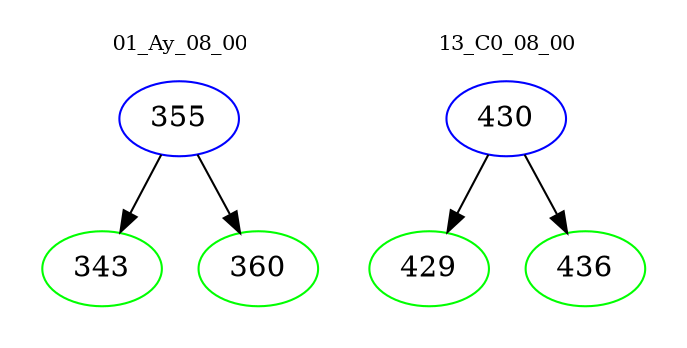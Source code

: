 digraph{
subgraph cluster_0 {
color = white
label = "01_Ay_08_00";
fontsize=10;
T0_355 [label="355", color="blue"]
T0_355 -> T0_343 [color="black"]
T0_343 [label="343", color="green"]
T0_355 -> T0_360 [color="black"]
T0_360 [label="360", color="green"]
}
subgraph cluster_1 {
color = white
label = "13_C0_08_00";
fontsize=10;
T1_430 [label="430", color="blue"]
T1_430 -> T1_429 [color="black"]
T1_429 [label="429", color="green"]
T1_430 -> T1_436 [color="black"]
T1_436 [label="436", color="green"]
}
}
